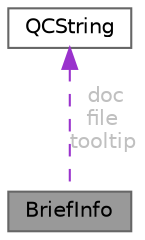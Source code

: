 digraph "BriefInfo"
{
 // INTERACTIVE_SVG=YES
 // LATEX_PDF_SIZE
  bgcolor="transparent";
  edge [fontname=Helvetica,fontsize=10,labelfontname=Helvetica,labelfontsize=10];
  node [fontname=Helvetica,fontsize=10,shape=box,height=0.2,width=0.4];
  Node1 [label="BriefInfo",height=0.2,width=0.4,color="gray40", fillcolor="grey60", style="filled", fontcolor="black",tooltip="Data associated with a brief description."];
  Node2 -> Node1 [dir="back",color="darkorchid3",style="dashed",label=" doc\nfile\ntooltip",fontcolor="grey" ];
  Node2 [label="QCString",height=0.2,width=0.4,color="gray40", fillcolor="white", style="filled",URL="$d9/d45/class_q_c_string.html",tooltip="This is an alternative implementation of QCString."];
}
